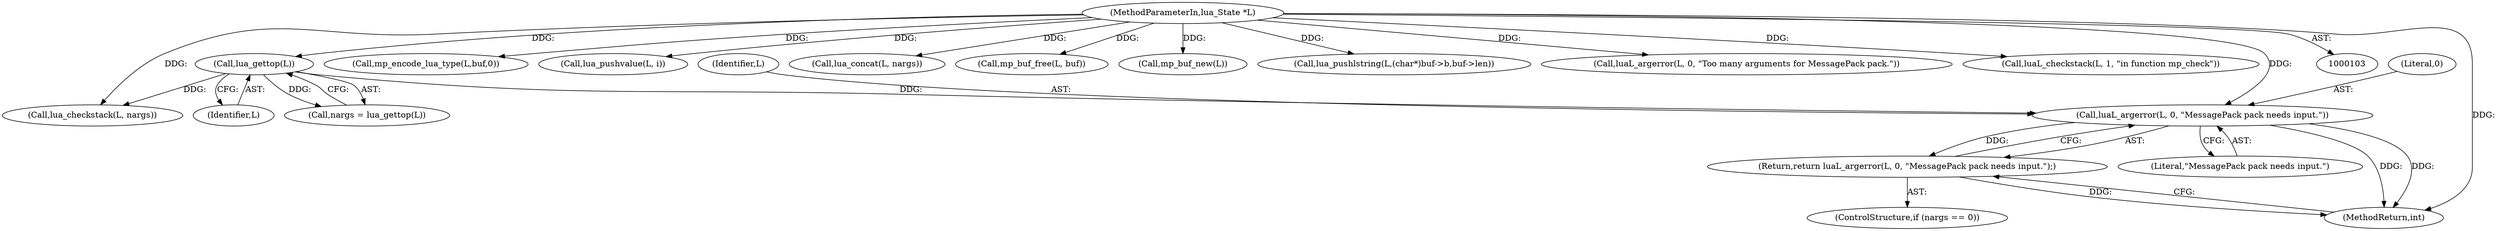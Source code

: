 digraph "0_redis_5ccb6f7a791bf3490357b00a898885759d98bab0_2@pointer" {
"1000118" [label="(Call,luaL_argerror(L, 0, \"MessagePack pack needs input.\"))"];
"1000109" [label="(Call,lua_gettop(L))"];
"1000104" [label="(MethodParameterIn,lua_State *L)"];
"1000117" [label="(Return,return luaL_argerror(L, 0, \"MessagePack pack needs input.\");)"];
"1000121" [label="(Literal,\"MessagePack pack needs input.\")"];
"1000153" [label="(Call,mp_encode_lua_type(L,buf,0))"];
"1000120" [label="(Literal,0)"];
"1000107" [label="(Call,nargs = lua_gettop(L))"];
"1000119" [label="(Identifier,L)"];
"1000110" [label="(Identifier,L)"];
"1000150" [label="(Call,lua_pushvalue(L, i))"];
"1000124" [label="(Call,lua_checkstack(L, nargs))"];
"1000104" [label="(MethodParameterIn,lua_State *L)"];
"1000117" [label="(Return,return luaL_argerror(L, 0, \"MessagePack pack needs input.\");)"];
"1000182" [label="(Call,lua_concat(L, nargs))"];
"1000118" [label="(Call,luaL_argerror(L, 0, \"MessagePack pack needs input.\"))"];
"1000179" [label="(Call,mp_buf_free(L, buf))"];
"1000134" [label="(Call,mp_buf_new(L))"];
"1000157" [label="(Call,lua_pushlstring(L,(char*)buf->b,buf->len))"];
"1000109" [label="(Call,lua_gettop(L))"];
"1000128" [label="(Call,luaL_argerror(L, 0, \"Too many arguments for MessagePack pack.\"))"];
"1000113" [label="(ControlStructure,if (nargs == 0))"];
"1000146" [label="(Call,luaL_checkstack(L, 1, \"in function mp_check\"))"];
"1000187" [label="(MethodReturn,int)"];
"1000118" -> "1000117"  [label="AST: "];
"1000118" -> "1000121"  [label="CFG: "];
"1000119" -> "1000118"  [label="AST: "];
"1000120" -> "1000118"  [label="AST: "];
"1000121" -> "1000118"  [label="AST: "];
"1000117" -> "1000118"  [label="CFG: "];
"1000118" -> "1000187"  [label="DDG: "];
"1000118" -> "1000187"  [label="DDG: "];
"1000118" -> "1000117"  [label="DDG: "];
"1000109" -> "1000118"  [label="DDG: "];
"1000104" -> "1000118"  [label="DDG: "];
"1000109" -> "1000107"  [label="AST: "];
"1000109" -> "1000110"  [label="CFG: "];
"1000110" -> "1000109"  [label="AST: "];
"1000107" -> "1000109"  [label="CFG: "];
"1000109" -> "1000107"  [label="DDG: "];
"1000104" -> "1000109"  [label="DDG: "];
"1000109" -> "1000124"  [label="DDG: "];
"1000104" -> "1000103"  [label="AST: "];
"1000104" -> "1000187"  [label="DDG: "];
"1000104" -> "1000124"  [label="DDG: "];
"1000104" -> "1000128"  [label="DDG: "];
"1000104" -> "1000134"  [label="DDG: "];
"1000104" -> "1000146"  [label="DDG: "];
"1000104" -> "1000150"  [label="DDG: "];
"1000104" -> "1000153"  [label="DDG: "];
"1000104" -> "1000157"  [label="DDG: "];
"1000104" -> "1000179"  [label="DDG: "];
"1000104" -> "1000182"  [label="DDG: "];
"1000117" -> "1000113"  [label="AST: "];
"1000187" -> "1000117"  [label="CFG: "];
"1000117" -> "1000187"  [label="DDG: "];
}

